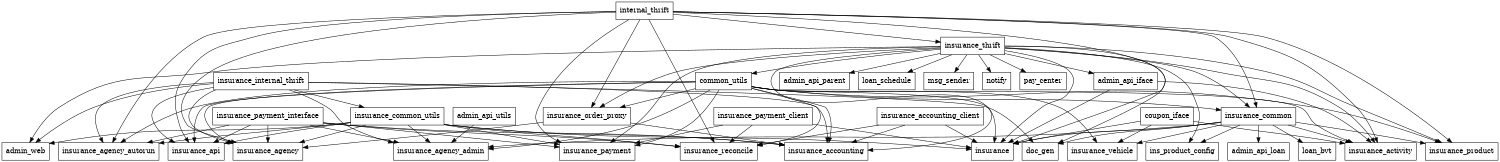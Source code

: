 digraph G {
 
size="10,10"
node [shape=box];

admin_api_iface -> insurance;
admin_api_iface -> insurance_activity;
admin_api_utils -> insurance_agency_admin;
common_utils -> insurance;
common_utils -> insurance_accounting;
common_utils -> insurance_activity;
common_utils -> insurance_agency;
common_utils -> insurance_agency_admin;
common_utils -> insurance_agency_autorun;
common_utils -> insurance_api;
common_utils -> insurance_common;
common_utils -> insurance_order_proxy;
common_utils -> insurance_payment;
common_utils -> insurance_product;
common_utils -> insurance_reconcile;
common_utils -> insurance_vehicle;
coupon_iface -> insurance;
coupon_iface -> insurance_activity;
coupon_iface -> insurance_vehicle;
insurance_accounting_client -> insurance;
insurance_accounting_client -> insurance_accounting;
insurance_accounting_client -> insurance_reconcile;
insurance_common -> admin_api_loan;
insurance_common -> doc_gen;
insurance_common -> ins_product_config;
insurance_common -> insurance;
insurance_common -> insurance_activity;
insurance_common -> insurance_agency_admin;
insurance_common -> insurance_product;
insurance_common -> insurance_vehicle;
insurance_common -> loan_bvt;
insurance_common_utils -> admin_web;
insurance_common_utils -> insurance;
insurance_common_utils -> insurance_accounting;
insurance_common_utils -> insurance_agency;
insurance_common_utils -> insurance_agency_admin;
insurance_common_utils -> insurance_agency_autorun;
insurance_common_utils -> insurance_api;
insurance_common_utils -> insurance_payment;
insurance_common_utils -> insurance_reconcile;
insurance_internal_thrift -> admin_web;
insurance_internal_thrift -> doc_gen;
insurance_internal_thrift -> insurance_accounting;
insurance_internal_thrift -> insurance_agency;
insurance_internal_thrift -> insurance_agency_admin;
insurance_internal_thrift -> insurance_agency_autorun;
insurance_internal_thrift -> insurance_api;
insurance_internal_thrift -> insurance_common_utils;
insurance_order_proxy -> insurance_accounting;
insurance_order_proxy -> insurance_agency;
insurance_payment_client -> insurance;
insurance_payment_client -> insurance_payment;
insurance_payment_client -> insurance_reconcile;
insurance_payment_interface -> insurance_accounting;
insurance_payment_interface -> insurance_agency;
insurance_payment_interface -> insurance_agency_admin;
insurance_payment_interface -> insurance_agency_autorun;
insurance_payment_interface -> insurance_api;
insurance_payment_interface -> insurance_payment;
insurance_payment_interface -> insurance_reconcile;
insurance_thrift -> admin_api_iface;
insurance_thrift -> admin_api_parent;
insurance_thrift -> admin_web;
insurance_thrift -> common_utils;
insurance_thrift -> doc_gen;
insurance_thrift -> ins_product_config;
insurance_thrift -> insurance;
insurance_thrift -> insurance_accounting;
insurance_thrift -> insurance_activity;
insurance_thrift -> insurance_common;
insurance_thrift -> insurance_order_proxy;
insurance_thrift -> insurance_payment;
insurance_thrift -> insurance_product;
insurance_thrift -> loan_schedule;
insurance_thrift -> msg_sender;
insurance_thrift -> notify;
insurance_thrift -> pay_center;
internal_thrift -> insurance;
internal_thrift -> insurance_activity;
internal_thrift -> insurance_agency;
internal_thrift -> insurance_agency_autorun;
internal_thrift -> insurance_api;
internal_thrift -> insurance_common;
internal_thrift -> insurance_order_proxy;
internal_thrift -> insurance_payment;
internal_thrift -> insurance_product;
internal_thrift -> insurance_reconcile;
internal_thrift -> insurance_thrift;
}
